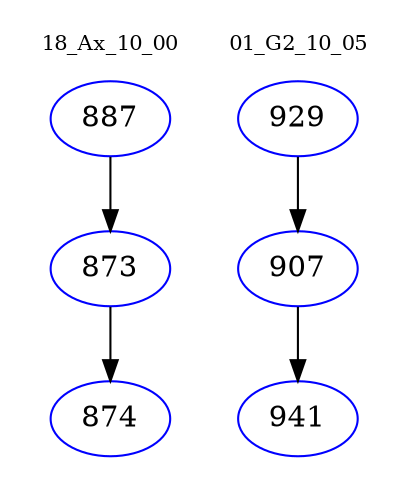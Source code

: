 digraph{
subgraph cluster_0 {
color = white
label = "18_Ax_10_00";
fontsize=10;
T0_887 [label="887", color="blue"]
T0_887 -> T0_873 [color="black"]
T0_873 [label="873", color="blue"]
T0_873 -> T0_874 [color="black"]
T0_874 [label="874", color="blue"]
}
subgraph cluster_1 {
color = white
label = "01_G2_10_05";
fontsize=10;
T1_929 [label="929", color="blue"]
T1_929 -> T1_907 [color="black"]
T1_907 [label="907", color="blue"]
T1_907 -> T1_941 [color="black"]
T1_941 [label="941", color="blue"]
}
}
